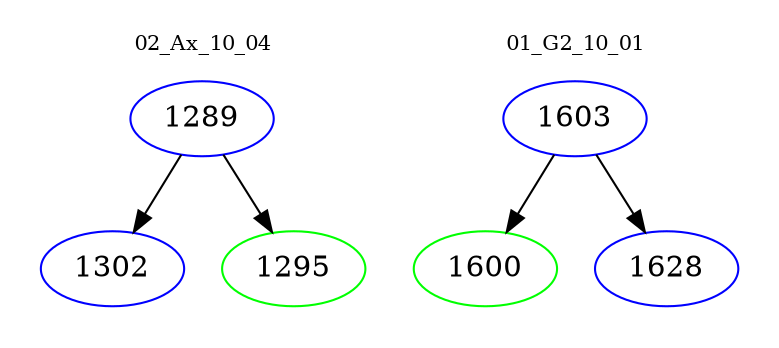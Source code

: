 digraph{
subgraph cluster_0 {
color = white
label = "02_Ax_10_04";
fontsize=10;
T0_1289 [label="1289", color="blue"]
T0_1289 -> T0_1302 [color="black"]
T0_1302 [label="1302", color="blue"]
T0_1289 -> T0_1295 [color="black"]
T0_1295 [label="1295", color="green"]
}
subgraph cluster_1 {
color = white
label = "01_G2_10_01";
fontsize=10;
T1_1603 [label="1603", color="blue"]
T1_1603 -> T1_1600 [color="black"]
T1_1600 [label="1600", color="green"]
T1_1603 -> T1_1628 [color="black"]
T1_1628 [label="1628", color="blue"]
}
}
